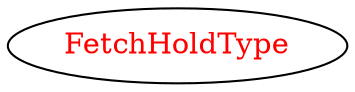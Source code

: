 digraph dependencyGraph {
 concentrate=true;
 ranksep="2.0";
 rankdir="LR"; 
 splines="ortho";
"FetchHoldType" [fontcolor="red"];
}